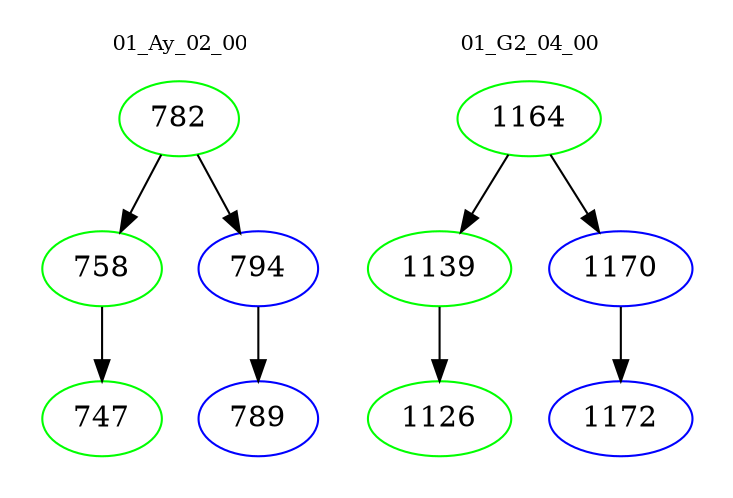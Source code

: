 digraph{
subgraph cluster_0 {
color = white
label = "01_Ay_02_00";
fontsize=10;
T0_782 [label="782", color="green"]
T0_782 -> T0_758 [color="black"]
T0_758 [label="758", color="green"]
T0_758 -> T0_747 [color="black"]
T0_747 [label="747", color="green"]
T0_782 -> T0_794 [color="black"]
T0_794 [label="794", color="blue"]
T0_794 -> T0_789 [color="black"]
T0_789 [label="789", color="blue"]
}
subgraph cluster_1 {
color = white
label = "01_G2_04_00";
fontsize=10;
T1_1164 [label="1164", color="green"]
T1_1164 -> T1_1139 [color="black"]
T1_1139 [label="1139", color="green"]
T1_1139 -> T1_1126 [color="black"]
T1_1126 [label="1126", color="green"]
T1_1164 -> T1_1170 [color="black"]
T1_1170 [label="1170", color="blue"]
T1_1170 -> T1_1172 [color="black"]
T1_1172 [label="1172", color="blue"]
}
}
